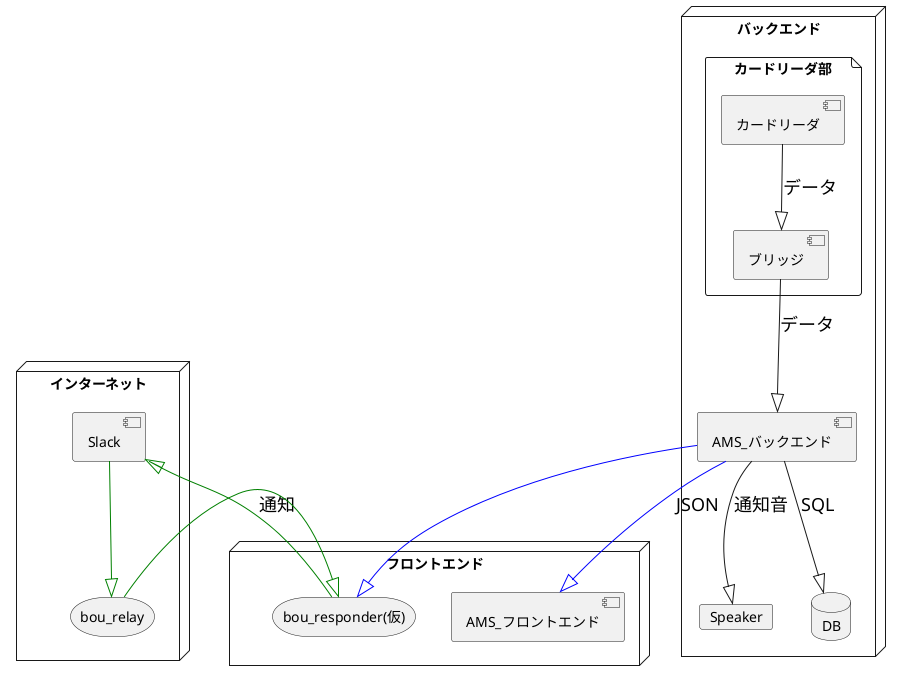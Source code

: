 @startuml AMS_API

skinparam sequence {
    ArrowFontSize 18
}

node バックエンド {
    file カードリーダ部{
        [カードリーダ]
        [ブリッジ]
    }
    [AMS_バックエンド]
    database DB
    card Speaker
}

node フロントエンド {
    [AMS_フロントエンド]
    storage "bou_responder(仮)"
}

node インターネット {
    [Slack]
    storage bou_relay
}

フロントエンド-[hidden]up->インターネット

' カードリーダ&バックエンド部
[カードリーダ] --^ [ブリッジ]: データ
[ブリッジ] --^ [AMS_バックエンド]: データ
[AMS_バックエンド] --^ DB: SQL
[AMS_バックエンド] --^ Speaker: 通知音

' フロンドエンド部
[AMS_バックエンド] -[#blue]-^ [AMS_フロントエンド]: JSON
[AMS_バックエンド] -[#blue]-^ [bou_responder(仮)]

' インターネット部
[bou_responder(仮)] -[#green]-^ [Slack]: 通知
[Slack] -[#green]-^ [bou_relay]
[bou_relay] -[#green]-^ [bou_responder(仮)]

@enduml